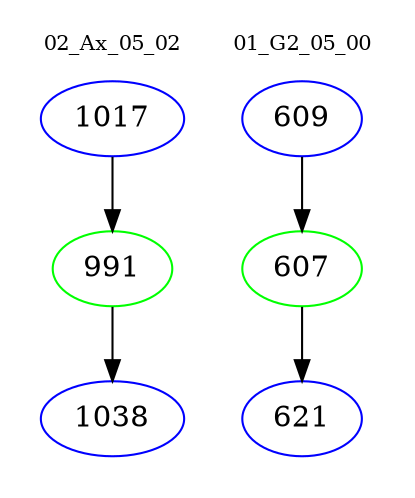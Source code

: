digraph{
subgraph cluster_0 {
color = white
label = "02_Ax_05_02";
fontsize=10;
T0_1017 [label="1017", color="blue"]
T0_1017 -> T0_991 [color="black"]
T0_991 [label="991", color="green"]
T0_991 -> T0_1038 [color="black"]
T0_1038 [label="1038", color="blue"]
}
subgraph cluster_1 {
color = white
label = "01_G2_05_00";
fontsize=10;
T1_609 [label="609", color="blue"]
T1_609 -> T1_607 [color="black"]
T1_607 [label="607", color="green"]
T1_607 -> T1_621 [color="black"]
T1_621 [label="621", color="blue"]
}
}

